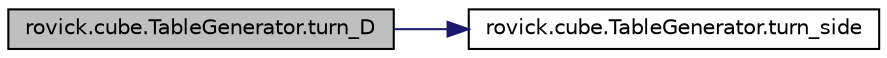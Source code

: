 digraph "rovick.cube.TableGenerator.turn_D"
{
  edge [fontname="Helvetica",fontsize="10",labelfontname="Helvetica",labelfontsize="10"];
  node [fontname="Helvetica",fontsize="10",shape=record];
  rankdir="LR";
  Node175 [label="rovick.cube.TableGenerator.turn_D",height=0.2,width=0.4,color="black", fillcolor="grey75", style="filled", fontcolor="black"];
  Node175 -> Node176 [color="midnightblue",fontsize="10",style="solid",fontname="Helvetica"];
  Node176 [label="rovick.cube.TableGenerator.turn_side",height=0.2,width=0.4,color="black", fillcolor="white", style="filled",URL="$classrovick_1_1cube_1_1_table_generator.html#a3cdaddab03415947139b77310b80c780"];
}
